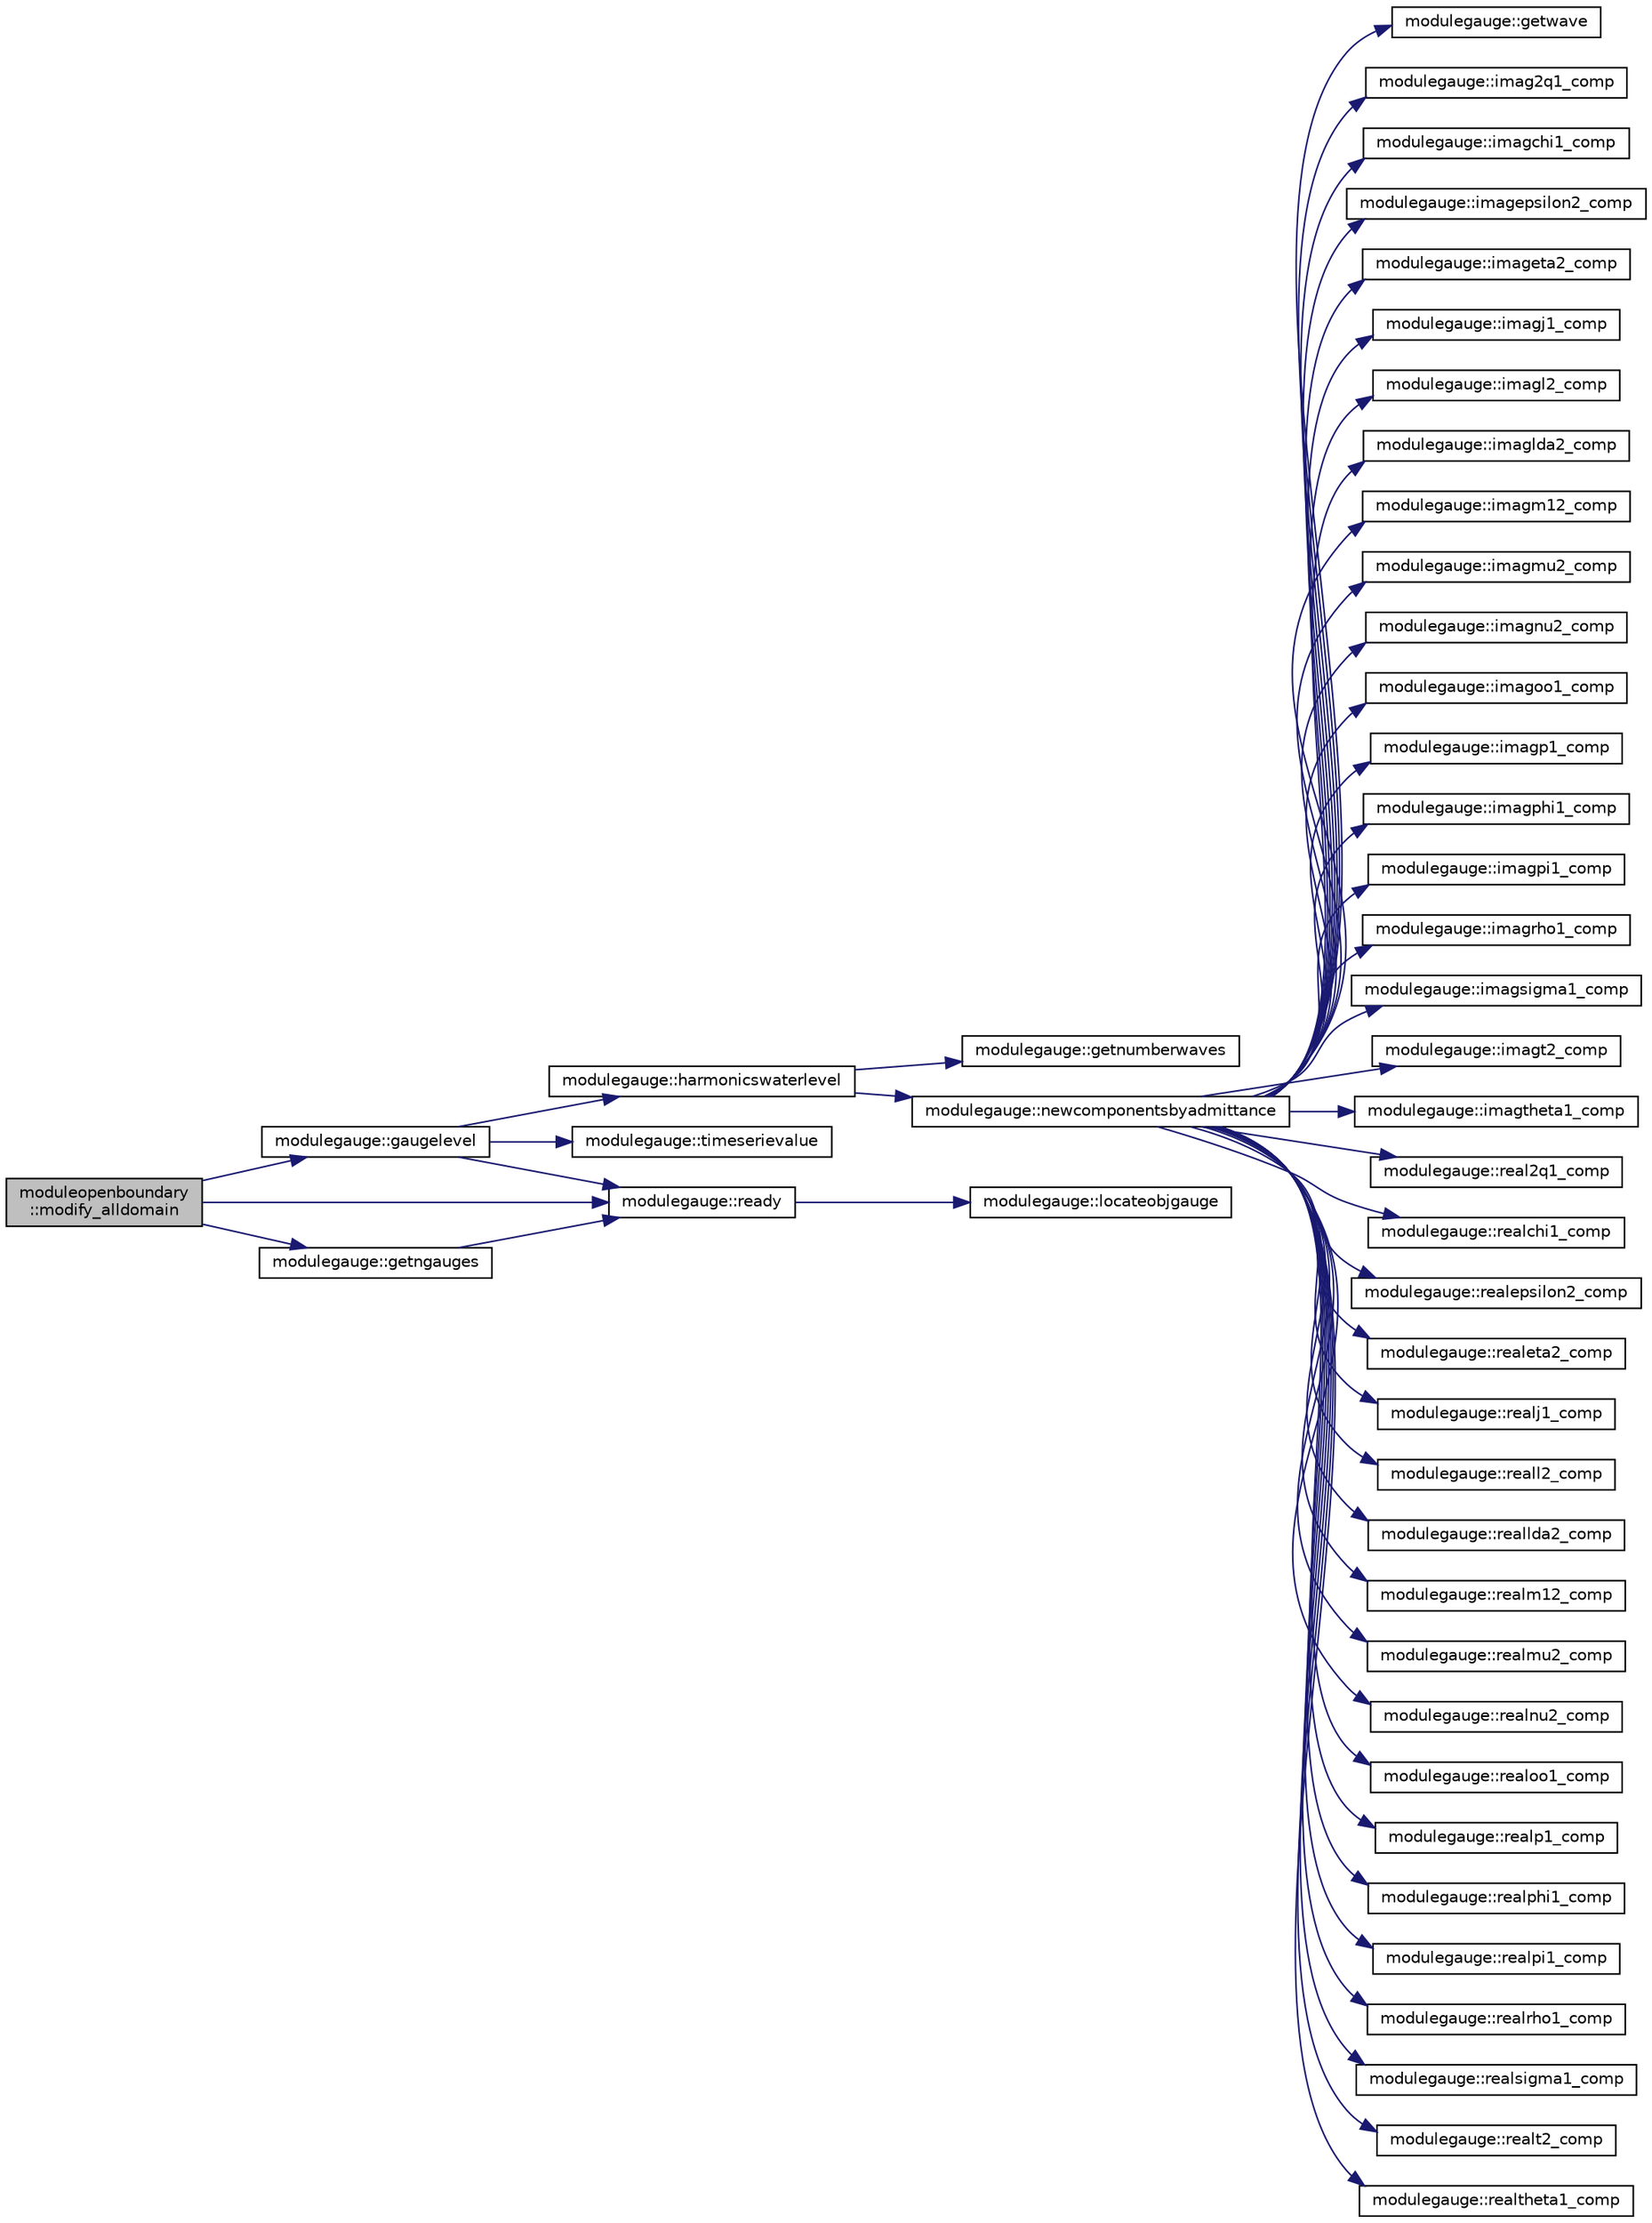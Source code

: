digraph "moduleopenboundary::modify_alldomain"
{
 // LATEX_PDF_SIZE
  edge [fontname="Helvetica",fontsize="10",labelfontname="Helvetica",labelfontsize="10"];
  node [fontname="Helvetica",fontsize="10",shape=record];
  rankdir="LR";
  Node1 [label="moduleopenboundary\l::modify_alldomain",height=0.2,width=0.4,color="black", fillcolor="grey75", style="filled", fontcolor="black",tooltip=" "];
  Node1 -> Node2 [color="midnightblue",fontsize="10",style="solid",fontname="Helvetica"];
  Node2 [label="modulegauge::gaugelevel",height=0.2,width=0.4,color="black", fillcolor="white", style="filled",URL="$namespacemodulegauge.html#a40e51c18500557c90968e17a5ec8a550",tooltip=" "];
  Node2 -> Node3 [color="midnightblue",fontsize="10",style="solid",fontname="Helvetica"];
  Node3 [label="modulegauge::harmonicswaterlevel",height=0.2,width=0.4,color="black", fillcolor="white", style="filled",URL="$namespacemodulegauge.html#a7de5a32e5ee02eaed3c8a598bbb65cb9",tooltip=" "];
  Node3 -> Node4 [color="midnightblue",fontsize="10",style="solid",fontname="Helvetica"];
  Node4 [label="modulegauge::getnumberwaves",height=0.2,width=0.4,color="black", fillcolor="white", style="filled",URL="$namespacemodulegauge.html#a3e3b74ba912595c577820445ad14cb64",tooltip=" "];
  Node3 -> Node5 [color="midnightblue",fontsize="10",style="solid",fontname="Helvetica"];
  Node5 [label="modulegauge::newcomponentsbyadmittance",height=0.2,width=0.4,color="black", fillcolor="white", style="filled",URL="$namespacemodulegauge.html#a595eb00804040bb46c4684d46b5ed2eb",tooltip=" "];
  Node5 -> Node6 [color="midnightblue",fontsize="10",style="solid",fontname="Helvetica"];
  Node6 [label="modulegauge::getwave",height=0.2,width=0.4,color="black", fillcolor="white", style="filled",URL="$namespacemodulegauge.html#a0e2dffbc5ada081dc537e80f461ae0eb",tooltip=" "];
  Node5 -> Node7 [color="midnightblue",fontsize="10",style="solid",fontname="Helvetica"];
  Node7 [label="modulegauge::imag2q1_comp",height=0.2,width=0.4,color="black", fillcolor="white", style="filled",URL="$namespacemodulegauge.html#ab71fe2294ae9095789c94992c6add8bf",tooltip=" "];
  Node5 -> Node8 [color="midnightblue",fontsize="10",style="solid",fontname="Helvetica"];
  Node8 [label="modulegauge::imagchi1_comp",height=0.2,width=0.4,color="black", fillcolor="white", style="filled",URL="$namespacemodulegauge.html#a681cb9c3664a268964c3c3d9e1aaccfd",tooltip=" "];
  Node5 -> Node9 [color="midnightblue",fontsize="10",style="solid",fontname="Helvetica"];
  Node9 [label="modulegauge::imagepsilon2_comp",height=0.2,width=0.4,color="black", fillcolor="white", style="filled",URL="$namespacemodulegauge.html#a28b6b5b37157cb9ca35800eacb09e7fc",tooltip=" "];
  Node5 -> Node10 [color="midnightblue",fontsize="10",style="solid",fontname="Helvetica"];
  Node10 [label="modulegauge::imageta2_comp",height=0.2,width=0.4,color="black", fillcolor="white", style="filled",URL="$namespacemodulegauge.html#a86cfe6d4e8801b4ade2414988f7586a7",tooltip=" "];
  Node5 -> Node11 [color="midnightblue",fontsize="10",style="solid",fontname="Helvetica"];
  Node11 [label="modulegauge::imagj1_comp",height=0.2,width=0.4,color="black", fillcolor="white", style="filled",URL="$namespacemodulegauge.html#af198ff90d25c103ae0c6ea8dc688ac4f",tooltip=" "];
  Node5 -> Node12 [color="midnightblue",fontsize="10",style="solid",fontname="Helvetica"];
  Node12 [label="modulegauge::imagl2_comp",height=0.2,width=0.4,color="black", fillcolor="white", style="filled",URL="$namespacemodulegauge.html#aed10e532f405cfa750b753e960e5a8dc",tooltip=" "];
  Node5 -> Node13 [color="midnightblue",fontsize="10",style="solid",fontname="Helvetica"];
  Node13 [label="modulegauge::imaglda2_comp",height=0.2,width=0.4,color="black", fillcolor="white", style="filled",URL="$namespacemodulegauge.html#a0f06a83482f5b7e22cfbc40e9f7e89f4",tooltip=" "];
  Node5 -> Node14 [color="midnightblue",fontsize="10",style="solid",fontname="Helvetica"];
  Node14 [label="modulegauge::imagm12_comp",height=0.2,width=0.4,color="black", fillcolor="white", style="filled",URL="$namespacemodulegauge.html#aa6945b552551befe5db497d61883c814",tooltip=" "];
  Node5 -> Node15 [color="midnightblue",fontsize="10",style="solid",fontname="Helvetica"];
  Node15 [label="modulegauge::imagmu2_comp",height=0.2,width=0.4,color="black", fillcolor="white", style="filled",URL="$namespacemodulegauge.html#acb26f834d34705945913d60c75c3ce71",tooltip=" "];
  Node5 -> Node16 [color="midnightblue",fontsize="10",style="solid",fontname="Helvetica"];
  Node16 [label="modulegauge::imagnu2_comp",height=0.2,width=0.4,color="black", fillcolor="white", style="filled",URL="$namespacemodulegauge.html#a63b14124c79ff7d860721610832a3ef5",tooltip=" "];
  Node5 -> Node17 [color="midnightblue",fontsize="10",style="solid",fontname="Helvetica"];
  Node17 [label="modulegauge::imagoo1_comp",height=0.2,width=0.4,color="black", fillcolor="white", style="filled",URL="$namespacemodulegauge.html#a2916ed439bb6cf0eacf5070d3fc179d7",tooltip=" "];
  Node5 -> Node18 [color="midnightblue",fontsize="10",style="solid",fontname="Helvetica"];
  Node18 [label="modulegauge::imagp1_comp",height=0.2,width=0.4,color="black", fillcolor="white", style="filled",URL="$namespacemodulegauge.html#a45d6d9badd92c973e90b945525d4c23e",tooltip=" "];
  Node5 -> Node19 [color="midnightblue",fontsize="10",style="solid",fontname="Helvetica"];
  Node19 [label="modulegauge::imagphi1_comp",height=0.2,width=0.4,color="black", fillcolor="white", style="filled",URL="$namespacemodulegauge.html#a0d65a34744a9e60a2568d7e627a69831",tooltip=" "];
  Node5 -> Node20 [color="midnightblue",fontsize="10",style="solid",fontname="Helvetica"];
  Node20 [label="modulegauge::imagpi1_comp",height=0.2,width=0.4,color="black", fillcolor="white", style="filled",URL="$namespacemodulegauge.html#a71b5d5333c564a3344645bef85a9e75b",tooltip=" "];
  Node5 -> Node21 [color="midnightblue",fontsize="10",style="solid",fontname="Helvetica"];
  Node21 [label="modulegauge::imagrho1_comp",height=0.2,width=0.4,color="black", fillcolor="white", style="filled",URL="$namespacemodulegauge.html#ab3aa99d6bca64d01ca7e09d41c9bd6f9",tooltip=" "];
  Node5 -> Node22 [color="midnightblue",fontsize="10",style="solid",fontname="Helvetica"];
  Node22 [label="modulegauge::imagsigma1_comp",height=0.2,width=0.4,color="black", fillcolor="white", style="filled",URL="$namespacemodulegauge.html#af07cc0a3df0d15cac79f031de3fb79a7",tooltip=" "];
  Node5 -> Node23 [color="midnightblue",fontsize="10",style="solid",fontname="Helvetica"];
  Node23 [label="modulegauge::imagt2_comp",height=0.2,width=0.4,color="black", fillcolor="white", style="filled",URL="$namespacemodulegauge.html#a2dcd9bdfab5c9c98762f6cc509efd8ae",tooltip=" "];
  Node5 -> Node24 [color="midnightblue",fontsize="10",style="solid",fontname="Helvetica"];
  Node24 [label="modulegauge::imagtheta1_comp",height=0.2,width=0.4,color="black", fillcolor="white", style="filled",URL="$namespacemodulegauge.html#a2e204b866f8da90453f9d7af3fd23ec6",tooltip=" "];
  Node5 -> Node25 [color="midnightblue",fontsize="10",style="solid",fontname="Helvetica"];
  Node25 [label="modulegauge::real2q1_comp",height=0.2,width=0.4,color="black", fillcolor="white", style="filled",URL="$namespacemodulegauge.html#a3570d6ed4834d7d873f7b068c99c9ef5",tooltip=" "];
  Node5 -> Node26 [color="midnightblue",fontsize="10",style="solid",fontname="Helvetica"];
  Node26 [label="modulegauge::realchi1_comp",height=0.2,width=0.4,color="black", fillcolor="white", style="filled",URL="$namespacemodulegauge.html#ab5f77ac1ee7d3ccaa97fe4e99a711bdb",tooltip=" "];
  Node5 -> Node27 [color="midnightblue",fontsize="10",style="solid",fontname="Helvetica"];
  Node27 [label="modulegauge::realepsilon2_comp",height=0.2,width=0.4,color="black", fillcolor="white", style="filled",URL="$namespacemodulegauge.html#a21ce68783e04b0fd7b9b57cc33bb1117",tooltip=" "];
  Node5 -> Node28 [color="midnightblue",fontsize="10",style="solid",fontname="Helvetica"];
  Node28 [label="modulegauge::realeta2_comp",height=0.2,width=0.4,color="black", fillcolor="white", style="filled",URL="$namespacemodulegauge.html#a56eb9e88f9dfa7360cdf57474d0371d0",tooltip=" "];
  Node5 -> Node29 [color="midnightblue",fontsize="10",style="solid",fontname="Helvetica"];
  Node29 [label="modulegauge::realj1_comp",height=0.2,width=0.4,color="black", fillcolor="white", style="filled",URL="$namespacemodulegauge.html#a48b5405cff2ce5a1d7821cc09cd69260",tooltip=" "];
  Node5 -> Node30 [color="midnightblue",fontsize="10",style="solid",fontname="Helvetica"];
  Node30 [label="modulegauge::reall2_comp",height=0.2,width=0.4,color="black", fillcolor="white", style="filled",URL="$namespacemodulegauge.html#ae24e18d5af2b616f42c314149246cef5",tooltip=" "];
  Node5 -> Node31 [color="midnightblue",fontsize="10",style="solid",fontname="Helvetica"];
  Node31 [label="modulegauge::reallda2_comp",height=0.2,width=0.4,color="black", fillcolor="white", style="filled",URL="$namespacemodulegauge.html#aa12106b28d4813b546feb45a0408ffa0",tooltip=" "];
  Node5 -> Node32 [color="midnightblue",fontsize="10",style="solid",fontname="Helvetica"];
  Node32 [label="modulegauge::realm12_comp",height=0.2,width=0.4,color="black", fillcolor="white", style="filled",URL="$namespacemodulegauge.html#ae46da4813d3e3f271dc78267bee39db6",tooltip=" "];
  Node5 -> Node33 [color="midnightblue",fontsize="10",style="solid",fontname="Helvetica"];
  Node33 [label="modulegauge::realmu2_comp",height=0.2,width=0.4,color="black", fillcolor="white", style="filled",URL="$namespacemodulegauge.html#aba58a8476e1ed7afa1d32b6ec5119be3",tooltip=" "];
  Node5 -> Node34 [color="midnightblue",fontsize="10",style="solid",fontname="Helvetica"];
  Node34 [label="modulegauge::realnu2_comp",height=0.2,width=0.4,color="black", fillcolor="white", style="filled",URL="$namespacemodulegauge.html#a3fe2f51cb87bda2360ce6930edea74fd",tooltip=" "];
  Node5 -> Node35 [color="midnightblue",fontsize="10",style="solid",fontname="Helvetica"];
  Node35 [label="modulegauge::realoo1_comp",height=0.2,width=0.4,color="black", fillcolor="white", style="filled",URL="$namespacemodulegauge.html#a993e1ea45365954809031bb57945219b",tooltip=" "];
  Node5 -> Node36 [color="midnightblue",fontsize="10",style="solid",fontname="Helvetica"];
  Node36 [label="modulegauge::realp1_comp",height=0.2,width=0.4,color="black", fillcolor="white", style="filled",URL="$namespacemodulegauge.html#a063b6192aa0376262853a2161d0f21da",tooltip=" "];
  Node5 -> Node37 [color="midnightblue",fontsize="10",style="solid",fontname="Helvetica"];
  Node37 [label="modulegauge::realphi1_comp",height=0.2,width=0.4,color="black", fillcolor="white", style="filled",URL="$namespacemodulegauge.html#aa6ea15f43448899f9b29ff0b1dfc29db",tooltip=" "];
  Node5 -> Node38 [color="midnightblue",fontsize="10",style="solid",fontname="Helvetica"];
  Node38 [label="modulegauge::realpi1_comp",height=0.2,width=0.4,color="black", fillcolor="white", style="filled",URL="$namespacemodulegauge.html#a09dbdb08ae03c360a014f9a99d18930d",tooltip=" "];
  Node5 -> Node39 [color="midnightblue",fontsize="10",style="solid",fontname="Helvetica"];
  Node39 [label="modulegauge::realrho1_comp",height=0.2,width=0.4,color="black", fillcolor="white", style="filled",URL="$namespacemodulegauge.html#aa1a4b7af3abfc8dfce0801b6c016f928",tooltip=" "];
  Node5 -> Node40 [color="midnightblue",fontsize="10",style="solid",fontname="Helvetica"];
  Node40 [label="modulegauge::realsigma1_comp",height=0.2,width=0.4,color="black", fillcolor="white", style="filled",URL="$namespacemodulegauge.html#a639e6e7756ddc09a7f1410460b232db1",tooltip=" "];
  Node5 -> Node41 [color="midnightblue",fontsize="10",style="solid",fontname="Helvetica"];
  Node41 [label="modulegauge::realt2_comp",height=0.2,width=0.4,color="black", fillcolor="white", style="filled",URL="$namespacemodulegauge.html#a5708a7eceb753eedf87d41d40a3a619a",tooltip=" "];
  Node5 -> Node42 [color="midnightblue",fontsize="10",style="solid",fontname="Helvetica"];
  Node42 [label="modulegauge::realtheta1_comp",height=0.2,width=0.4,color="black", fillcolor="white", style="filled",URL="$namespacemodulegauge.html#ad2e8899353e8c890c82e852038be05f9",tooltip=" "];
  Node2 -> Node43 [color="midnightblue",fontsize="10",style="solid",fontname="Helvetica"];
  Node43 [label="modulegauge::ready",height=0.2,width=0.4,color="black", fillcolor="white", style="filled",URL="$namespacemodulegauge.html#a8ece20a220d6beae6919846687d6fe8f",tooltip=" "];
  Node43 -> Node44 [color="midnightblue",fontsize="10",style="solid",fontname="Helvetica"];
  Node44 [label="modulegauge::locateobjgauge",height=0.2,width=0.4,color="black", fillcolor="white", style="filled",URL="$namespacemodulegauge.html#ad450a5738058992462096cd7d19b5a94",tooltip=" "];
  Node2 -> Node45 [color="midnightblue",fontsize="10",style="solid",fontname="Helvetica"];
  Node45 [label="modulegauge::timeserievalue",height=0.2,width=0.4,color="black", fillcolor="white", style="filled",URL="$namespacemodulegauge.html#ae7a26f230136e4737c871ba19b1d1529",tooltip=" "];
  Node1 -> Node46 [color="midnightblue",fontsize="10",style="solid",fontname="Helvetica"];
  Node46 [label="modulegauge::getngauges",height=0.2,width=0.4,color="black", fillcolor="white", style="filled",URL="$namespacemodulegauge.html#a7a4e1ac4c0d2468bf869594a8677a7d0",tooltip=" "];
  Node46 -> Node43 [color="midnightblue",fontsize="10",style="solid",fontname="Helvetica"];
  Node1 -> Node43 [color="midnightblue",fontsize="10",style="solid",fontname="Helvetica"];
}
